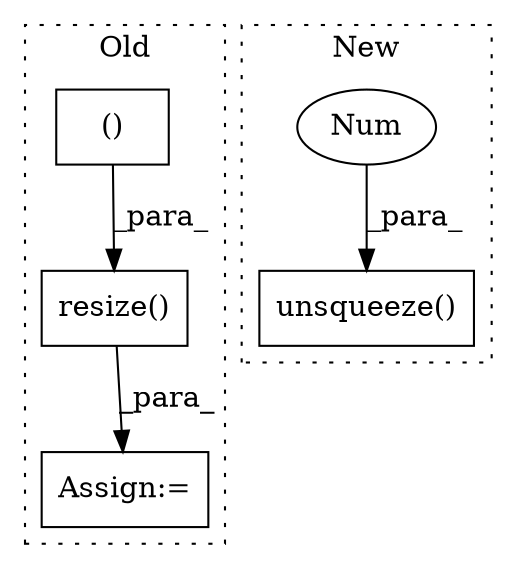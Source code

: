 digraph G {
subgraph cluster0 {
1 [label="resize()" a="75" s="1036,1102" l="34,43" shape="box"];
4 [label="Assign:=" a="68" s="1033" l="3" shape="box"];
5 [label="()" a="54" s="1085" l="16" shape="box"];
label = "Old";
style="dotted";
}
subgraph cluster1 {
2 [label="unsqueeze()" a="75" s="1887,1911" l="23,1" shape="box"];
3 [label="Num" a="76" s="1910" l="1" shape="ellipse"];
label = "New";
style="dotted";
}
1 -> 4 [label="_para_"];
3 -> 2 [label="_para_"];
5 -> 1 [label="_para_"];
}
